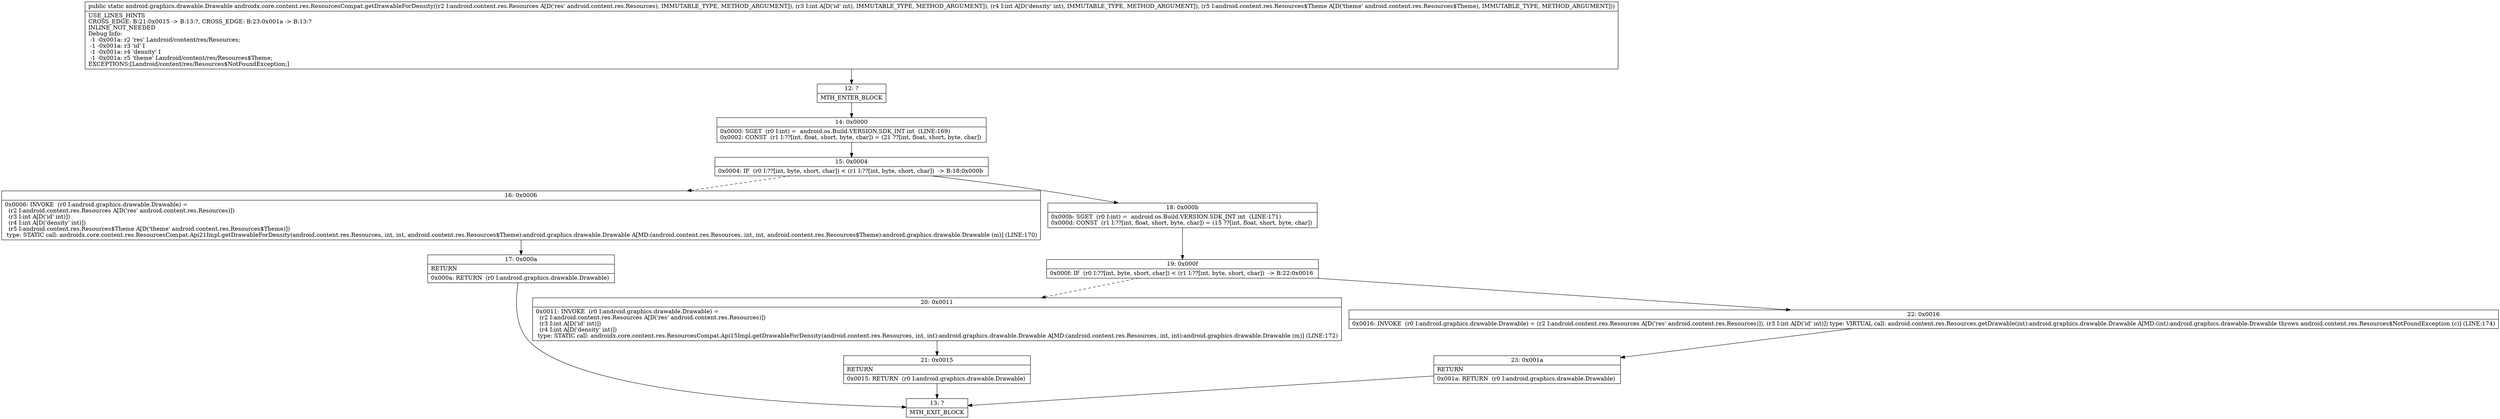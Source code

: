 digraph "CFG forandroidx.core.content.res.ResourcesCompat.getDrawableForDensity(Landroid\/content\/res\/Resources;IILandroid\/content\/res\/Resources$Theme;)Landroid\/graphics\/drawable\/Drawable;" {
Node_12 [shape=record,label="{12\:\ ?|MTH_ENTER_BLOCK\l}"];
Node_14 [shape=record,label="{14\:\ 0x0000|0x0000: SGET  (r0 I:int) =  android.os.Build.VERSION.SDK_INT int  (LINE:169)\l0x0002: CONST  (r1 I:??[int, float, short, byte, char]) = (21 ??[int, float, short, byte, char]) \l}"];
Node_15 [shape=record,label="{15\:\ 0x0004|0x0004: IF  (r0 I:??[int, byte, short, char]) \< (r1 I:??[int, byte, short, char])  \-\> B:18:0x000b \l}"];
Node_16 [shape=record,label="{16\:\ 0x0006|0x0006: INVOKE  (r0 I:android.graphics.drawable.Drawable) = \l  (r2 I:android.content.res.Resources A[D('res' android.content.res.Resources)])\l  (r3 I:int A[D('id' int)])\l  (r4 I:int A[D('density' int)])\l  (r5 I:android.content.res.Resources$Theme A[D('theme' android.content.res.Resources$Theme)])\l type: STATIC call: androidx.core.content.res.ResourcesCompat.Api21Impl.getDrawableForDensity(android.content.res.Resources, int, int, android.content.res.Resources$Theme):android.graphics.drawable.Drawable A[MD:(android.content.res.Resources, int, int, android.content.res.Resources$Theme):android.graphics.drawable.Drawable (m)] (LINE:170)\l}"];
Node_17 [shape=record,label="{17\:\ 0x000a|RETURN\l|0x000a: RETURN  (r0 I:android.graphics.drawable.Drawable) \l}"];
Node_13 [shape=record,label="{13\:\ ?|MTH_EXIT_BLOCK\l}"];
Node_18 [shape=record,label="{18\:\ 0x000b|0x000b: SGET  (r0 I:int) =  android.os.Build.VERSION.SDK_INT int  (LINE:171)\l0x000d: CONST  (r1 I:??[int, float, short, byte, char]) = (15 ??[int, float, short, byte, char]) \l}"];
Node_19 [shape=record,label="{19\:\ 0x000f|0x000f: IF  (r0 I:??[int, byte, short, char]) \< (r1 I:??[int, byte, short, char])  \-\> B:22:0x0016 \l}"];
Node_20 [shape=record,label="{20\:\ 0x0011|0x0011: INVOKE  (r0 I:android.graphics.drawable.Drawable) = \l  (r2 I:android.content.res.Resources A[D('res' android.content.res.Resources)])\l  (r3 I:int A[D('id' int)])\l  (r4 I:int A[D('density' int)])\l type: STATIC call: androidx.core.content.res.ResourcesCompat.Api15Impl.getDrawableForDensity(android.content.res.Resources, int, int):android.graphics.drawable.Drawable A[MD:(android.content.res.Resources, int, int):android.graphics.drawable.Drawable (m)] (LINE:172)\l}"];
Node_21 [shape=record,label="{21\:\ 0x0015|RETURN\l|0x0015: RETURN  (r0 I:android.graphics.drawable.Drawable) \l}"];
Node_22 [shape=record,label="{22\:\ 0x0016|0x0016: INVOKE  (r0 I:android.graphics.drawable.Drawable) = (r2 I:android.content.res.Resources A[D('res' android.content.res.Resources)]), (r3 I:int A[D('id' int)]) type: VIRTUAL call: android.content.res.Resources.getDrawable(int):android.graphics.drawable.Drawable A[MD:(int):android.graphics.drawable.Drawable throws android.content.res.Resources$NotFoundException (c)] (LINE:174)\l}"];
Node_23 [shape=record,label="{23\:\ 0x001a|RETURN\l|0x001a: RETURN  (r0 I:android.graphics.drawable.Drawable) \l}"];
MethodNode[shape=record,label="{public static android.graphics.drawable.Drawable androidx.core.content.res.ResourcesCompat.getDrawableForDensity((r2 I:android.content.res.Resources A[D('res' android.content.res.Resources), IMMUTABLE_TYPE, METHOD_ARGUMENT]), (r3 I:int A[D('id' int), IMMUTABLE_TYPE, METHOD_ARGUMENT]), (r4 I:int A[D('density' int), IMMUTABLE_TYPE, METHOD_ARGUMENT]), (r5 I:android.content.res.Resources$Theme A[D('theme' android.content.res.Resources$Theme), IMMUTABLE_TYPE, METHOD_ARGUMENT]))  | USE_LINES_HINTS\lCROSS_EDGE: B:21:0x0015 \-\> B:13:?, CROSS_EDGE: B:23:0x001a \-\> B:13:?\lINLINE_NOT_NEEDED\lDebug Info:\l  \-1 \-0x001a: r2 'res' Landroid\/content\/res\/Resources;\l  \-1 \-0x001a: r3 'id' I\l  \-1 \-0x001a: r4 'density' I\l  \-1 \-0x001a: r5 'theme' Landroid\/content\/res\/Resources$Theme;\lEXCEPTIONS:[Landroid\/content\/res\/Resources$NotFoundException;]\l}"];
MethodNode -> Node_12;Node_12 -> Node_14;
Node_14 -> Node_15;
Node_15 -> Node_16[style=dashed];
Node_15 -> Node_18;
Node_16 -> Node_17;
Node_17 -> Node_13;
Node_18 -> Node_19;
Node_19 -> Node_20[style=dashed];
Node_19 -> Node_22;
Node_20 -> Node_21;
Node_21 -> Node_13;
Node_22 -> Node_23;
Node_23 -> Node_13;
}


